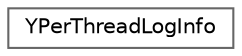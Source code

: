 digraph "Graphical Class Hierarchy"
{
 // LATEX_PDF_SIZE
  bgcolor="transparent";
  edge [fontname=Helvetica,fontsize=10,labelfontname=Helvetica,labelfontsize=10];
  node [fontname=Helvetica,fontsize=10,shape=box,height=0.2,width=0.4];
  rankdir="LR";
  Node0 [id="Node000000",label="YPerThreadLogInfo",height=0.2,width=0.4,color="grey40", fillcolor="white", style="filled",URL="$structYPerThreadLogInfo.html",tooltip=" "];
}
